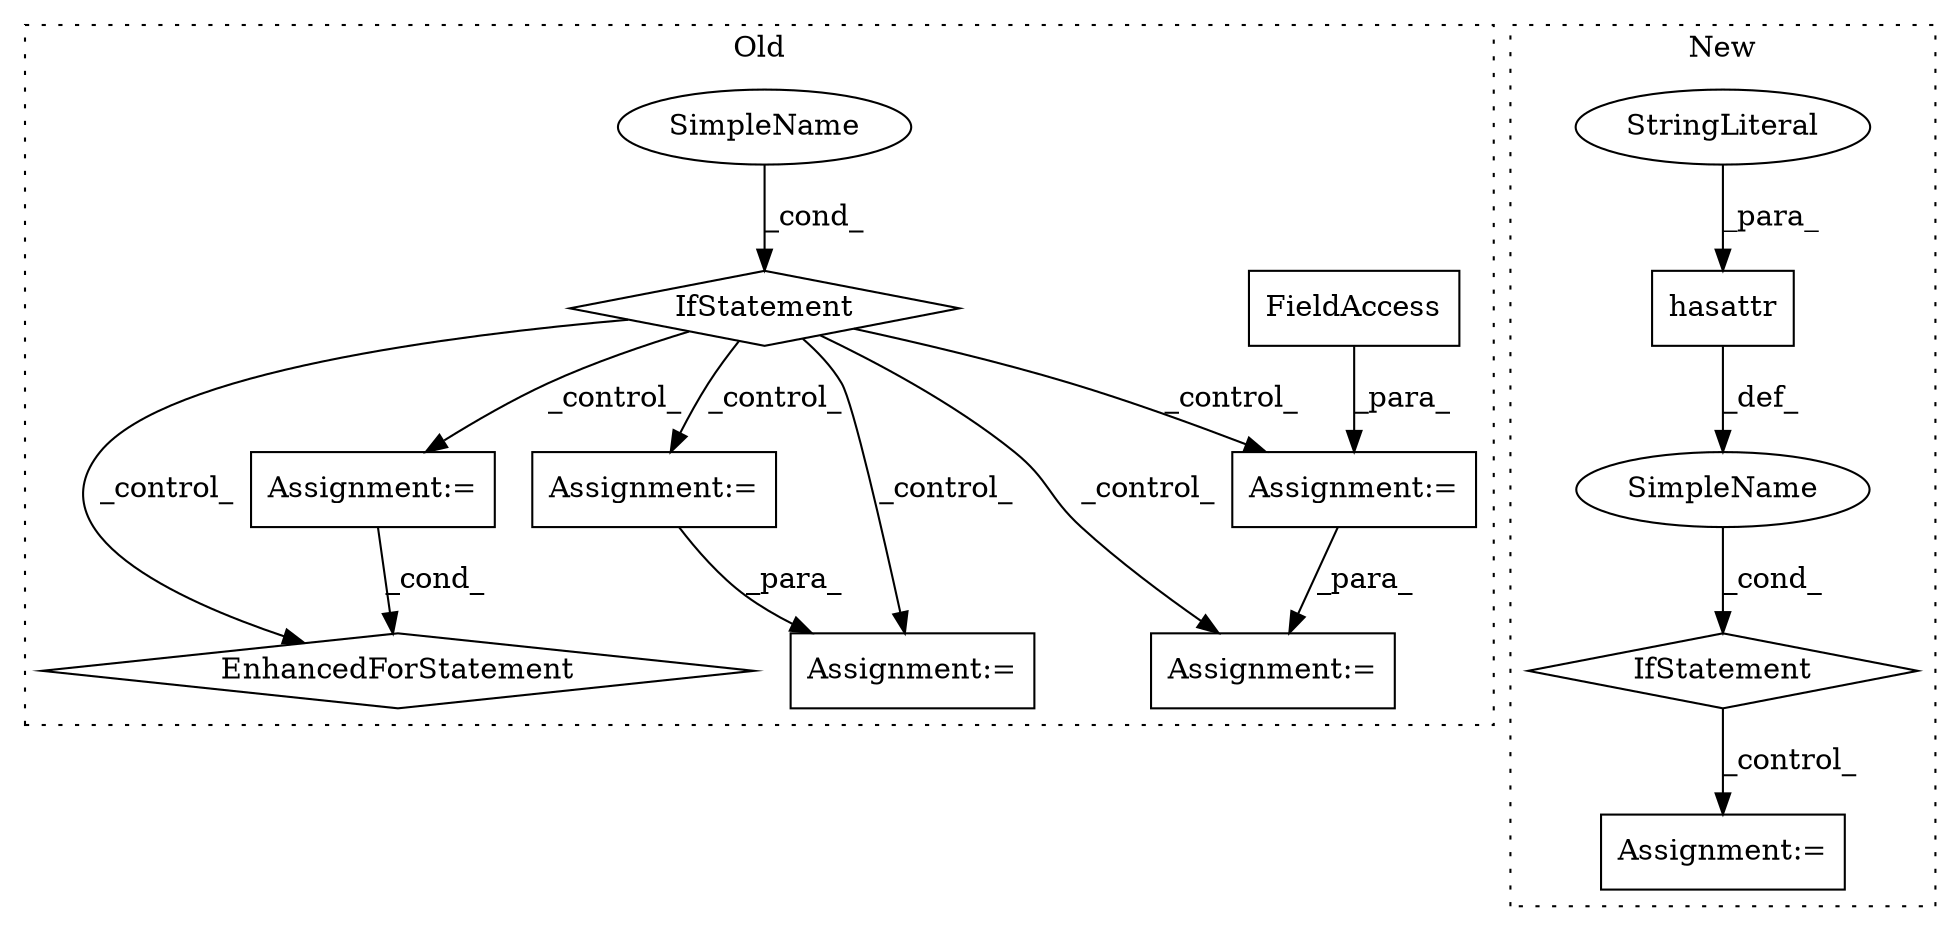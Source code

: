 digraph G {
subgraph cluster0 {
1 [label="EnhancedForStatement" a="70" s="7366,7456" l="57,2" shape="diamond"];
7 [label="Assignment:=" a="7" s="7366,7456" l="57,2" shape="box"];
8 [label="SimpleName" a="42" s="" l="" shape="ellipse"];
9 [label="IfStatement" a="25" s="6555,6569" l="4,2" shape="diamond"];
10 [label="Assignment:=" a="7" s="7105" l="1" shape="box"];
11 [label="Assignment:=" a="7" s="7045" l="1" shape="box"];
12 [label="Assignment:=" a="7" s="6933" l="1" shape="box"];
13 [label="FieldAccess" a="22" s="6934" l="11" shape="box"];
14 [label="Assignment:=" a="7" s="7256" l="1" shape="box"];
label = "Old";
style="dotted";
}
subgraph cluster1 {
2 [label="hasattr" a="32" s="6395,6425" l="8,1" shape="box"];
3 [label="IfStatement" a="25" s="6391,6426" l="4,2" shape="diamond"];
4 [label="StringLiteral" a="45" s="6413" l="12" shape="ellipse"];
5 [label="Assignment:=" a="7" s="6492" l="11" shape="box"];
6 [label="SimpleName" a="42" s="" l="" shape="ellipse"];
label = "New";
style="dotted";
}
2 -> 6 [label="_def_"];
3 -> 5 [label="_control_"];
4 -> 2 [label="_para_"];
6 -> 3 [label="_cond_"];
7 -> 1 [label="_cond_"];
8 -> 9 [label="_cond_"];
9 -> 12 [label="_control_"];
9 -> 14 [label="_control_"];
9 -> 1 [label="_control_"];
9 -> 11 [label="_control_"];
9 -> 7 [label="_control_"];
9 -> 10 [label="_control_"];
11 -> 10 [label="_para_"];
12 -> 14 [label="_para_"];
13 -> 12 [label="_para_"];
}